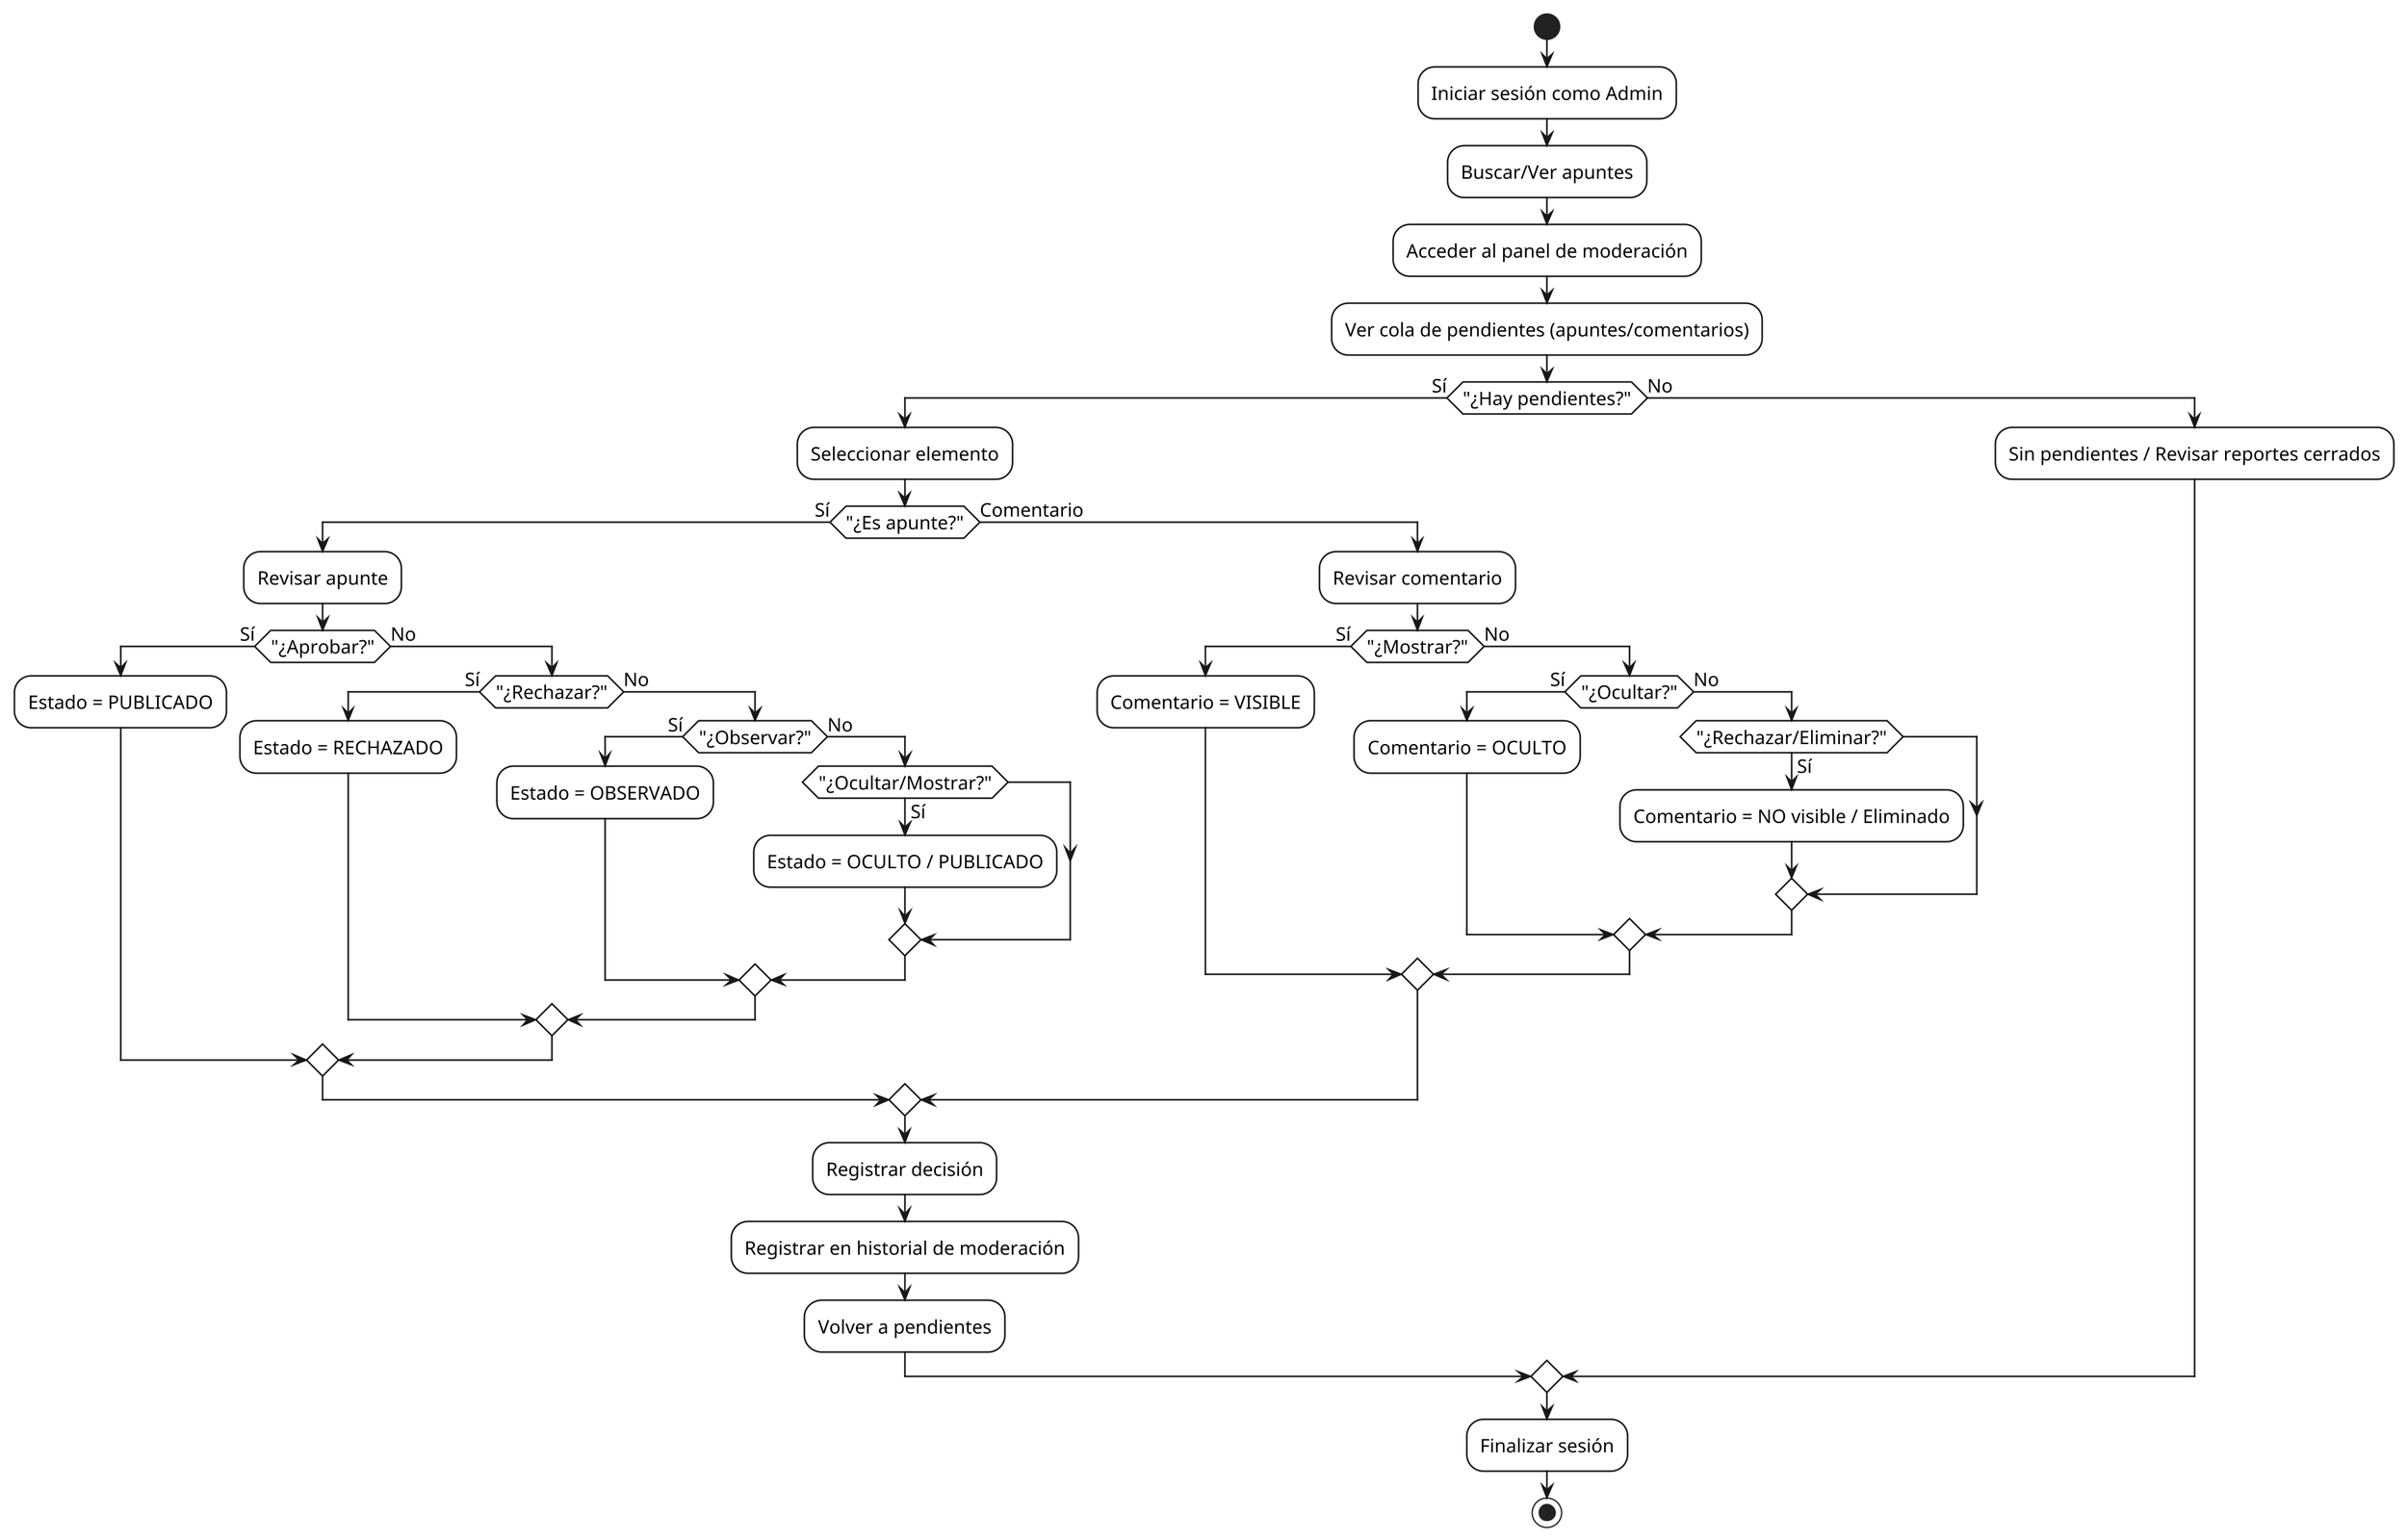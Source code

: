 @startuml
' ======== ACT ADMIN COMPLETO ========
skinparam dpi 200
skinparam shadowing false
skinparam DefaultFontSize 14
skinparam ActivityBackgroundColor white
skinparam ActivityBorderThickness 1.2
skinparam ArrowThickness 1.2

start
:Iniciar sesión como Admin;
:Buscar/Ver apuntes;
:Acceder al panel de moderación;
:Ver cola de pendientes (apuntes/comentarios);

if ("¿Hay pendientes?") then (Sí)
  :Seleccionar elemento;

  if ("¿Es apunte?") then (Sí)
    :Revisar apunte;

    if ("¿Aprobar?") then (Sí)
      :Estado = PUBLICADO;
    else (No)
      if ("¿Rechazar?") then (Sí)
        :Estado = RECHAZADO;
      else (No)
        if ("¿Observar?") then (Sí)
          :Estado = OBSERVADO;
        else (No)
          if ("¿Ocultar/Mostrar?") then (Sí)
            :Estado = OCULTO / PUBLICADO;
          endif
        endif
      endif
    endif

  else (Comentario)
    :Revisar comentario;

    if ("¿Mostrar?") then (Sí)
      :Comentario = VISIBLE;
    else (No)
      if ("¿Ocultar?") then (Sí)
        :Comentario = OCULTO;
      else (No)
        if ("¿Rechazar/Eliminar?") then (Sí)
          :Comentario = NO visible / Eliminado;
        endif
      endif
    endif
  endif

  :Registrar decisión;
  :Registrar en historial de moderación;
  :Volver a pendientes;

else (No)
  :Sin pendientes / Revisar reportes cerrados;
endif

:Finalizar sesión;
stop
@enduml

